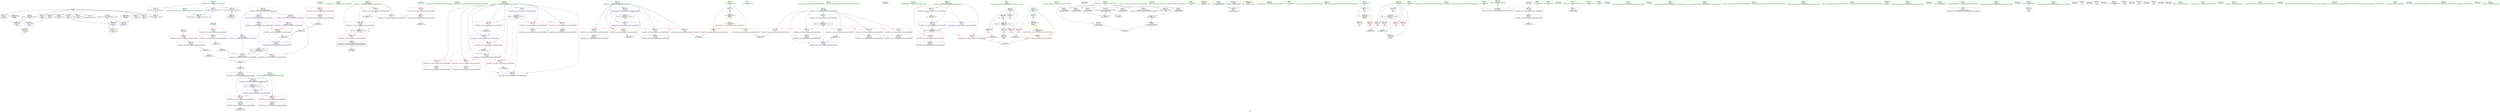 digraph "SVFG" {
	label="SVFG";

	Node0x564772897330 [shape=record,color=grey,label="{NodeID: 0\nNullPtr}"];
	Node0x564772897330 -> Node0x5647728b3700[style=solid];
	Node0x564772897330 -> Node0x5647728b3800[style=solid];
	Node0x564772897330 -> Node0x5647728b38d0[style=solid];
	Node0x564772897330 -> Node0x5647728b39a0[style=solid];
	Node0x564772897330 -> Node0x5647728b3a70[style=solid];
	Node0x564772897330 -> Node0x5647728b3b40[style=solid];
	Node0x564772897330 -> Node0x5647728b3c10[style=solid];
	Node0x564772897330 -> Node0x5647728b3ce0[style=solid];
	Node0x564772897330 -> Node0x5647728b3db0[style=solid];
	Node0x564772897330 -> Node0x5647728b9d80[style=solid];
	Node0x5647728b2730 [shape=record,color=purple,label="{NodeID: 111\n134\<--101\narrayidx\<--masks\n_Z5solveNSt7__cxx1112basic_stringIcSt11char_traitsIcESaIcEEE\n}"];
	Node0x5647728b2730 -> Node0x5647728ba0f0[style=solid];
	Node0x5647728b08b0 [shape=record,color=green,label="{NodeID: 28\n58\<--59\n__cxx_global_var_init.1\<--__cxx_global_var_init.1_field_insensitive\n}"];
	Node0x5647728bb7d0 [shape=record,color=black,label="{NodeID: 388\n333 = PHI(99, )\n}"];
	Node0x5647728c4ac0 [shape=record,color=grey,label="{NodeID: 305\n129 = cmp(128, 130, )\n}"];
	Node0x5647728b8770 [shape=record,color=red,label="{NodeID: 139\n234\<--111\n\<--good\n_Z5solveNSt7__cxx1112basic_stringIcSt11char_traitsIcESaIcEEE\n}"];
	Node0x5647728b8770 -> Node0x5647728b4e20[style=solid];
	Node0x5647728b3200 [shape=record,color=green,label="{NodeID: 56\n318\<--319\n_ZSt4endlIcSt11char_traitsIcEERSt13basic_ostreamIT_T0_ES6_\<--_ZSt4endlIcSt11char_traitsIcEERSt13basic_ostreamIT_T0_ES6__field_insensitive\n}"];
	Node0x5647728b9f50 [shape=record,color=blue,label="{NodeID: 167\n103\<--9\nj\<--\n_Z5solveNSt7__cxx1112basic_stringIcSt11char_traitsIcESaIcEEE\n}"];
	Node0x5647728b9f50 -> Node0x5647728d08e0[style=dashed];
	Node0x5647728b4a10 [shape=record,color=black,label="{NodeID: 84\n210\<--209\nidxprom30\<--\n_Z5solveNSt7__cxx1112basic_stringIcSt11char_traitsIcESaIcEEE\n}"];
	Node0x5647728a4fb0 [shape=record,color=green,label="{NodeID: 1\n7\<--1\n__dso_handle\<--dummyObj\nGlob }"];
	Node0x5647728b2800 [shape=record,color=purple,label="{NodeID: 112\n159\<--101\narrayidx11\<--masks\n_Z5solveNSt7__cxx1112basic_stringIcSt11char_traitsIcESaIcEEE\n}"];
	Node0x5647728b2800 -> Node0x5647728b8df0[style=solid];
	Node0x5647728b2800 -> Node0x5647728ba290[style=solid];
	Node0x5647728b09b0 [shape=record,color=green,label="{NodeID: 29\n66\<--67\n_ZNSt7__cxx1112basic_stringIcSt11char_traitsIcESaIcEEC1Ev\<--_ZNSt7__cxx1112basic_stringIcSt11char_traitsIcESaIcEEC1Ev_field_insensitive\n}"];
	Node0x5647728bb960 [shape=record,color=black,label="{NodeID: 389\n334 = PHI()\n}"];
	Node0x5647728c4c40 [shape=record,color=grey,label="{NodeID: 306\n226 = cmp(225, 9, )\n}"];
	Node0x5647728c4c40 -> Node0x5647728b4d50[style=solid];
	Node0x5647728b8840 [shape=record,color=red,label="{NodeID: 140\n199\<--113\n\<--j26\n_Z5solveNSt7__cxx1112basic_stringIcSt11char_traitsIcESaIcEEE\n}"];
	Node0x5647728b8840 -> Node0x5647728c4940[style=solid];
	Node0x5647728b3300 [shape=record,color=green,label="{NodeID: 57\n320\<--321\n_ZNSolsEPFRSoS_E\<--_ZNSolsEPFRSoS_E_field_insensitive\n}"];
	Node0x5647728ba020 [shape=record,color=blue,label="{NodeID: 168\n105\<--9\ni\<--\n_Z5solveNSt7__cxx1112basic_stringIcSt11char_traitsIcESaIcEEE\n}"];
	Node0x5647728ba020 -> Node0x5647728d0de0[style=dashed];
	Node0x5647728b4ae0 [shape=record,color=black,label="{NodeID: 85\n214\<--213\nidxprom32\<--\n_Z5solveNSt7__cxx1112basic_stringIcSt11char_traitsIcESaIcEEE\n}"];
	Node0x5647728a3780 [shape=record,color=green,label="{NodeID: 2\n9\<--1\n\<--dummyObj\nCan only get source location for instruction, argument, global var or function.}"];
	Node0x5647728b28d0 [shape=record,color=purple,label="{NodeID: 113\n177\<--101\narrayidx19\<--masks\n_Z5solveNSt7__cxx1112basic_stringIcSt11char_traitsIcESaIcEEE\n}"];
	Node0x5647728b28d0 -> Node0x5647728ba430[style=solid];
	Node0x5647728b0ab0 [shape=record,color=green,label="{NodeID: 30\n73\<--74\n__cxx_global_array_dtor\<--__cxx_global_array_dtor_field_insensitive\n}"];
	Node0x5647728bba30 [shape=record,color=black,label="{NodeID: 390\n335 = PHI()\n}"];
	Node0x5647728c4dc0 [shape=record,color=grey,label="{NodeID: 307\n92 = cmp(87, 91, )\n}"];
	Node0x5647728b8910 [shape=record,color=red,label="{NodeID: 141\n209\<--113\n\<--j26\n_Z5solveNSt7__cxx1112basic_stringIcSt11char_traitsIcESaIcEEE\n}"];
	Node0x5647728b8910 -> Node0x5647728b4a10[style=solid];
	Node0x5647728b3400 [shape=record,color=green,label="{NodeID: 58\n331\<--332\n_ZNSt7__cxx1112basic_stringIcSt11char_traitsIcESaIcEEC1ERKS4_\<--_ZNSt7__cxx1112basic_stringIcSt11char_traitsIcESaIcEEC1ERKS4__field_insensitive\n}"];
	Node0x5647728ba0f0 [shape=record,color=blue,label="{NodeID: 169\n134\<--9\narrayidx\<--\n_Z5solveNSt7__cxx1112basic_stringIcSt11char_traitsIcESaIcEEE\n}"];
	Node0x5647728ba0f0 -> Node0x5647728b8df0[style=dashed];
	Node0x5647728ba0f0 -> Node0x5647728ba290[style=dashed];
	Node0x5647728ba0f0 -> Node0x5647728d12e0[style=dashed];
	Node0x5647728b4bb0 [shape=record,color=black,label="{NodeID: 86\n217\<--216\nconv34\<--\n_Z5solveNSt7__cxx1112basic_stringIcSt11char_traitsIcESaIcEEE\n}"];
	Node0x5647728a3810 [shape=record,color=green,label="{NodeID: 3\n18\<--1\n_ZSt3cin\<--dummyObj\nGlob }"];
	Node0x5647728d76a0 [shape=record,color=yellow,style=double,label="{NodeID: 363\nRETMU(2V_2)\npts\{81 \}\nFun[__cxx_global_array_dtor]}"];
	Node0x5647728c08d0 [shape=record,color=black,label="{NodeID: 280\n63 = PHI(61, 64, )\n}"];
	Node0x5647728c08d0 -> Node0x5647728b2590[style=solid];
	Node0x5647728b29a0 [shape=record,color=purple,label="{NodeID: 114\n211\<--101\narrayidx31\<--masks\n_Z5solveNSt7__cxx1112basic_stringIcSt11char_traitsIcESaIcEEE\n}"];
	Node0x5647728b29a0 -> Node0x5647728b8f90[style=solid];
	Node0x5647728b0bb0 [shape=record,color=green,label="{NodeID: 31\n80\<--81\n.addr\<--.addr_field_insensitive\n__cxx_global_array_dtor\n}"];
	Node0x5647728b0bb0 -> Node0x5647728b9e80[style=solid];
	Node0x5647728bbb00 [shape=record,color=black,label="{NodeID: 391\n79 = PHI()\n0th arg __cxx_global_array_dtor }"];
	Node0x5647728bbb00 -> Node0x5647728b9e80[style=solid];
	Node0x5647728c4f40 [shape=record,color=grey,label="{NodeID: 308\n193 = cmp(191, 192, )\n}"];
	Node0x5647728b89e0 [shape=record,color=red,label="{NodeID: 142\n216\<--113\n\<--j26\n_Z5solveNSt7__cxx1112basic_stringIcSt11char_traitsIcESaIcEEE\n}"];
	Node0x5647728b89e0 -> Node0x5647728b4bb0[style=solid];
	Node0x5647728b3500 [shape=record,color=green,label="{NodeID: 59\n383\<--384\n__gxx_personality_v0\<--__gxx_personality_v0_field_insensitive\n}"];
	Node0x5647728ba1c0 [shape=record,color=blue,label="{NodeID: 170\n103\<--137\nj\<--inc\n_Z5solveNSt7__cxx1112basic_stringIcSt11char_traitsIcESaIcEEE\n}"];
	Node0x5647728ba1c0 -> Node0x5647728b7a70[style=dashed];
	Node0x5647728ba1c0 -> Node0x5647728b7b40[style=dashed];
	Node0x5647728ba1c0 -> Node0x5647728b7c10[style=dashed];
	Node0x5647728ba1c0 -> Node0x5647728b7db0[style=dashed];
	Node0x5647728ba1c0 -> Node0x5647728ba360[style=dashed];
	Node0x5647728ba1c0 -> Node0x5647728ba500[style=dashed];
	Node0x5647728b4c80 [shape=record,color=black,label="{NodeID: 87\n222\<--221\nconv36\<--\n_Z5solveNSt7__cxx1112basic_stringIcSt11char_traitsIcESaIcEEE\n}"];
	Node0x5647728b4c80 -> Node0x5647728b6d20[style=solid];
	Node0x5647728a3900 [shape=record,color=green,label="{NodeID: 4\n19\<--1\n_ZSt4cerr\<--dummyObj\nGlob }"];
	Node0x5647728c0e70 [shape=record,color=black,label="{NodeID: 281\n206 = PHI(207, 204, )\n}"];
	Node0x5647728b73f0 [shape=record,color=red,label="{NodeID: 115\n119\<--8\n\<--L\n_Z5solveNSt7__cxx1112basic_stringIcSt11char_traitsIcESaIcEEE\n}"];
	Node0x5647728b73f0 -> Node0x5647728c47c0[style=solid];
	Node0x5647728b0c80 [shape=record,color=green,label="{NodeID: 32\n89\<--90\n_ZNSt7__cxx1112basic_stringIcSt11char_traitsIcESaIcEED1Ev\<--_ZNSt7__cxx1112basic_stringIcSt11char_traitsIcESaIcEED1Ev_field_insensitive\n}"];
	Node0x5647728c50c0 [shape=record,color=grey,label="{NodeID: 309\n301 = cmp(299, 300, )\n}"];
	Node0x5647728b8ab0 [shape=record,color=red,label="{NodeID: 143\n230\<--113\n\<--j26\n_Z5solveNSt7__cxx1112basic_stringIcSt11char_traitsIcESaIcEEE\n}"];
	Node0x5647728b8ab0 -> Node0x5647728b6420[style=solid];
	Node0x5647728b3600 [shape=record,color=green,label="{NodeID: 60\n33\<--390\n_GLOBAL__sub_I_vexorian_0_1.cpp\<--_GLOBAL__sub_I_vexorian_0_1.cpp_field_insensitive\n}"];
	Node0x5647728b3600 -> Node0x5647728b9c80[style=solid];
	Node0x5647728d5510 [shape=record,color=yellow,style=double,label="{NodeID: 337\n4V_1 = ENCHI(MR_4V_0)\npts\{10 \}\nFun[main]|{<s0>28}}"];
	Node0x5647728d5510:s0 -> Node0x5647728d3ae0[style=dashed,color=red];
	Node0x5647728ba290 [shape=record,color=blue,label="{NodeID: 171\n159\<--161\narrayidx11\<--or\n_Z5solveNSt7__cxx1112basic_stringIcSt11char_traitsIcESaIcEEE\n}"];
	Node0x5647728ba290 -> Node0x5647728b8df0[style=dashed];
	Node0x5647728ba290 -> Node0x5647728ba290[style=dashed];
	Node0x5647728ba290 -> Node0x5647728d12e0[style=dashed];
	Node0x5647728b4d50 [shape=record,color=black,label="{NodeID: 88\n227\<--226\nfrombool\<--cmp39\n_Z5solveNSt7__cxx1112basic_stringIcSt11char_traitsIcESaIcEEE\n}"];
	Node0x5647728b4d50 -> Node0x5647728ba9e0[style=solid];
	Node0x5647728a3990 [shape=record,color=green,label="{NodeID: 5\n20\<--1\n.str\<--dummyObj\nGlob }"];
	Node0x5647728c1410 [shape=record,color=black,label="{NodeID: 282\n86 = PHI(84, 87, )\n}"];
	Node0x5647728c1410 -> Node0x5647728b2660[style=solid];
	Node0x5647728b74c0 [shape=record,color=red,label="{NodeID: 116\n200\<--8\n\<--L\n_Z5solveNSt7__cxx1112basic_stringIcSt11char_traitsIcESaIcEEE\n}"];
	Node0x5647728b74c0 -> Node0x5647728c4940[style=solid];
	Node0x5647728b0d80 [shape=record,color=green,label="{NodeID: 33\n97\<--98\n_Z5solveNSt7__cxx1112basic_stringIcSt11char_traitsIcESaIcEEE\<--_Z5solveNSt7__cxx1112basic_stringIcSt11char_traitsIcESaIcEEE_field_insensitive\n}"];
	Node0x5647728b8b80 [shape=record,color=red,label="{NodeID: 144\n127\<--124\n\<--call\n_Z5solveNSt7__cxx1112basic_stringIcSt11char_traitsIcESaIcEEE\n}"];
	Node0x5647728b8b80 -> Node0x5647728b4120[style=solid];
	Node0x5647728b3700 [shape=record,color=black,label="{NodeID: 61\n2\<--3\ndummyVal\<--dummyVal\n}"];
	Node0x5647728d5620 [shape=record,color=yellow,style=double,label="{NodeID: 338\n6V_1 = ENCHI(MR_6V_0)\npts\{12 \}\nFun[main]|{|<s1>28}}"];
	Node0x5647728d5620 -> Node0x5647728b7660[style=dashed];
	Node0x5647728d5620:s1 -> Node0x5647728d4600[style=dashed,color=red];
	Node0x5647728ba360 [shape=record,color=blue,label="{NodeID: 172\n103\<--164\nj\<--inc12\n_Z5solveNSt7__cxx1112basic_stringIcSt11char_traitsIcESaIcEEE\n}"];
	Node0x5647728ba360 -> Node0x5647728b7a70[style=dashed];
	Node0x5647728ba360 -> Node0x5647728b7b40[style=dashed];
	Node0x5647728ba360 -> Node0x5647728b7c10[style=dashed];
	Node0x5647728ba360 -> Node0x5647728b7db0[style=dashed];
	Node0x5647728ba360 -> Node0x5647728ba360[style=dashed];
	Node0x5647728ba360 -> Node0x5647728ba500[style=dashed];
	Node0x5647728b4e20 [shape=record,color=black,label="{NodeID: 89\n235\<--234\ntobool43\<--\n_Z5solveNSt7__cxx1112basic_stringIcSt11char_traitsIcESaIcEEE\n}"];
	Node0x5647728a3a80 [shape=record,color=green,label="{NodeID: 6\n22\<--1\n.str.2\<--dummyObj\nGlob }"];
	Node0x5647728e1230 [shape=record,color=black,label="{NodeID: 366\n100 = PHI(269, )\n0th arg _Z5solveNSt7__cxx1112basic_stringIcSt11char_traitsIcESaIcEEE }"];
	Node0x5647728c19b0 [shape=record,color=grey,label="{NodeID: 283\n340 = Binary(339, 138, )\n}"];
	Node0x5647728c19b0 -> Node0x5647728bb060[style=solid];
	Node0x5647728b7590 [shape=record,color=red,label="{NodeID: 117\n192\<--11\n\<--D\n_Z5solveNSt7__cxx1112basic_stringIcSt11char_traitsIcESaIcEEE\n}"];
	Node0x5647728b7590 -> Node0x5647728c4f40[style=solid];
	Node0x5647728b0e80 [shape=record,color=green,label="{NodeID: 34\n101\<--102\nmasks\<--masks_field_insensitive\n_Z5solveNSt7__cxx1112basic_stringIcSt11char_traitsIcESaIcEEE\n}"];
	Node0x5647728b0e80 -> Node0x5647728b2730[style=solid];
	Node0x5647728b0e80 -> Node0x5647728b2800[style=solid];
	Node0x5647728b0e80 -> Node0x5647728b28d0[style=solid];
	Node0x5647728b0e80 -> Node0x5647728b29a0[style=solid];
	Node0x5647728b8c50 [shape=record,color=red,label="{NodeID: 145\n144\<--143\n\<--call4\n_Z5solveNSt7__cxx1112basic_stringIcSt11char_traitsIcESaIcEEE\n}"];
	Node0x5647728b8c50 -> Node0x5647728b4390[style=solid];
	Node0x5647728b3800 [shape=record,color=black,label="{NodeID: 62\n343\<--3\n\<--dummyVal\nmain\n}"];
	Node0x5647728d5700 [shape=record,color=yellow,style=double,label="{NodeID: 339\n24V_1 = ENCHI(MR_24V_0)\npts\{14 \}\nFun[main]}"];
	Node0x5647728d5700 -> Node0x5647728b7730[style=dashed];
	Node0x5647728d5700 -> Node0x5647728b7800[style=dashed];
	Node0x5647728ba430 [shape=record,color=blue,label="{NodeID: 173\n177\<--174\narrayidx19\<--shl17\n_Z5solveNSt7__cxx1112basic_stringIcSt11char_traitsIcESaIcEEE\n}"];
	Node0x5647728ba430 -> Node0x5647728d12e0[style=dashed];
	Node0x5647728b4ef0 [shape=record,color=black,label="{NodeID: 90\n99\<--246\n_Z5solveNSt7__cxx1112basic_stringIcSt11char_traitsIcESaIcEEE_ret\<--\n_Z5solveNSt7__cxx1112basic_stringIcSt11char_traitsIcESaIcEEE\n|{<s0>28}}"];
	Node0x5647728b4ef0:s0 -> Node0x5647728bb7d0[style=solid,color=blue];
	Node0x5647728a3b10 [shape=record,color=green,label="{NodeID: 7\n24\<--1\n.str.3\<--dummyObj\nGlob }"];
	Node0x5647728e3470 [shape=record,color=black,label="{NodeID: 367\n124 = PHI()\n}"];
	Node0x5647728e3470 -> Node0x5647728b8b80[style=solid];
	Node0x5647728c1b30 [shape=record,color=grey,label="{NodeID: 284\n294 = Binary(293, 138, )\n}"];
	Node0x5647728c1b30 -> Node0x5647728baec0[style=solid];
	Node0x5647728b7660 [shape=record,color=red,label="{NodeID: 118\n283\<--11\n\<--D\nmain\n}"];
	Node0x5647728b7660 -> Node0x5647728c4640[style=solid];
	Node0x5647728b0f50 [shape=record,color=green,label="{NodeID: 35\n103\<--104\nj\<--j_field_insensitive\n_Z5solveNSt7__cxx1112basic_stringIcSt11char_traitsIcESaIcEEE\n}"];
	Node0x5647728b0f50 -> Node0x5647728b78d0[style=solid];
	Node0x5647728b0f50 -> Node0x5647728b79a0[style=solid];
	Node0x5647728b0f50 -> Node0x5647728b7a70[style=solid];
	Node0x5647728b0f50 -> Node0x5647728b7b40[style=solid];
	Node0x5647728b0f50 -> Node0x5647728b7c10[style=solid];
	Node0x5647728b0f50 -> Node0x5647728b7ce0[style=solid];
	Node0x5647728b0f50 -> Node0x5647728b7db0[style=solid];
	Node0x5647728b0f50 -> Node0x5647728b9f50[style=solid];
	Node0x5647728b0f50 -> Node0x5647728ba1c0[style=solid];
	Node0x5647728b0f50 -> Node0x5647728ba360[style=solid];
	Node0x5647728b0f50 -> Node0x5647728ba500[style=solid];
	Node0x5647728b8d20 [shape=record,color=red,label="{NodeID: 146\n152\<--151\n\<--call8\n_Z5solveNSt7__cxx1112basic_stringIcSt11char_traitsIcESaIcEEE\n}"];
	Node0x5647728b8d20 -> Node0x5647728b4530[style=solid];
	Node0x5647728b38d0 [shape=record,color=black,label="{NodeID: 63\n344\<--3\n\<--dummyVal\nmain\n}"];
	Node0x5647728b38d0 -> Node0x5647728bb130[style=solid];
	Node0x5647728ba500 [shape=record,color=blue,label="{NodeID: 174\n103\<--181\nj\<--inc20\n_Z5solveNSt7__cxx1112basic_stringIcSt11char_traitsIcESaIcEEE\n}"];
	Node0x5647728ba500 -> Node0x5647728d08e0[style=dashed];
	Node0x5647728b4fc0 [shape=record,color=black,label="{NodeID: 91\n287\<--286\nidxprom\<--\nmain\n}"];
	Node0x5647728a3ff0 [shape=record,color=green,label="{NodeID: 8\n26\<--1\n_ZSt4cout\<--dummyObj\nGlob }"];
	Node0x5647728e35d0 [shape=record,color=black,label="{NodeID: 368\n323 = PHI()\n}"];
	Node0x5647728c1cb0 [shape=record,color=grey,label="{NodeID: 285\n185 = Binary(184, 138, )\n}"];
	Node0x5647728c1cb0 -> Node0x5647728ba5d0[style=solid];
	Node0x5647728b7730 [shape=record,color=red,label="{NodeID: 119\n300\<--13\n\<--N\nmain\n}"];
	Node0x5647728b7730 -> Node0x5647728c50c0[style=solid];
	Node0x5647728b1020 [shape=record,color=green,label="{NodeID: 36\n105\<--106\ni\<--i_field_insensitive\n_Z5solveNSt7__cxx1112basic_stringIcSt11char_traitsIcESaIcEEE\n}"];
	Node0x5647728b1020 -> Node0x5647728b7e80[style=solid];
	Node0x5647728b1020 -> Node0x5647728b7f50[style=solid];
	Node0x5647728b1020 -> Node0x5647728b8020[style=solid];
	Node0x5647728b1020 -> Node0x5647728b80f0[style=solid];
	Node0x5647728b1020 -> Node0x5647728b81c0[style=solid];
	Node0x5647728b1020 -> Node0x5647728ba020[style=solid];
	Node0x5647728b1020 -> Node0x5647728ba5d0[style=solid];
	Node0x5647728b8df0 [shape=record,color=red,label="{NodeID: 147\n160\<--159\n\<--arrayidx11\n_Z5solveNSt7__cxx1112basic_stringIcSt11char_traitsIcESaIcEEE\n}"];
	Node0x5647728b8df0 -> Node0x5647728b7020[style=solid];
	Node0x5647728b39a0 [shape=record,color=black,label="{NodeID: 64\n346\<--3\n\<--dummyVal\nmain\n}"];
	Node0x5647728b39a0 -> Node0x5647728bb200[style=solid];
	Node0x5647728ba5d0 [shape=record,color=blue,label="{NodeID: 175\n105\<--185\ni\<--inc21\n_Z5solveNSt7__cxx1112basic_stringIcSt11char_traitsIcESaIcEEE\n}"];
	Node0x5647728ba5d0 -> Node0x5647728d0de0[style=dashed];
	Node0x5647728b5090 [shape=record,color=purple,label="{NodeID: 92\n42\<--4\n\<--_ZStL8__ioinit\n__cxx_global_var_init\n}"];
	Node0x5647728a4080 [shape=record,color=green,label="{NodeID: 9\n27\<--1\n.str.4\<--dummyObj\nGlob }"];
	Node0x5647728e36a0 [shape=record,color=black,label="{NodeID: 369\n170 = PHI()\n}"];
	Node0x5647728e36a0 -> Node0x5647728b8ec0[style=solid];
	Node0x5647728b6420 [shape=record,color=grey,label="{NodeID: 286\n231 = Binary(230, 138, )\n}"];
	Node0x5647728b6420 -> Node0x5647728baab0[style=solid];
	Node0x5647728b7800 [shape=record,color=red,label="{NodeID: 120\n313\<--13\n\<--N\nmain\n}"];
	Node0x5647728b10f0 [shape=record,color=green,label="{NodeID: 37\n107\<--108\nc\<--c_field_insensitive\n_Z5solveNSt7__cxx1112basic_stringIcSt11char_traitsIcESaIcEEE\n}"];
	Node0x5647728b10f0 -> Node0x5647728b8290[style=solid];
	Node0x5647728b10f0 -> Node0x5647728b8360[style=solid];
	Node0x5647728b10f0 -> Node0x5647728ba6a0[style=solid];
	Node0x5647728b10f0 -> Node0x5647728bab80[style=solid];
	Node0x5647728b8ec0 [shape=record,color=red,label="{NodeID: 148\n171\<--170\n\<--call14\n_Z5solveNSt7__cxx1112basic_stringIcSt11char_traitsIcESaIcEEE\n}"];
	Node0x5647728b8ec0 -> Node0x5647728b47a0[style=solid];
	Node0x5647728b3a70 [shape=record,color=black,label="{NodeID: 65\n349\<--3\n\<--dummyVal\nmain\n}"];
	Node0x5647728ba6a0 [shape=record,color=blue,label="{NodeID: 176\n107\<--9\nc\<--\n_Z5solveNSt7__cxx1112basic_stringIcSt11char_traitsIcESaIcEEE\n}"];
	Node0x5647728ba6a0 -> Node0x5647728d26e0[style=dashed];
	Node0x5647728b5160 [shape=record,color=purple,label="{NodeID: 93\n61\<--15\n\<--_Z5wordsB5cxx11\n__cxx_global_var_init.1\n}"];
	Node0x5647728b5160 -> Node0x5647728c08d0[style=solid];
	Node0x5647728a4110 [shape=record,color=green,label="{NodeID: 10\n29\<--1\n.str.5\<--dummyObj\nGlob }"];
	Node0x5647728e37d0 [shape=record,color=black,label="{NodeID: 370\n43 = PHI()\n}"];
	Node0x5647728b65a0 [shape=record,color=grey,label="{NodeID: 287\n181 = Binary(180, 138, )\n}"];
	Node0x5647728b65a0 -> Node0x5647728ba500[style=solid];
	Node0x5647728b78d0 [shape=record,color=red,label="{NodeID: 121\n122\<--103\n\<--j\n_Z5solveNSt7__cxx1112basic_stringIcSt11char_traitsIcESaIcEEE\n}"];
	Node0x5647728b78d0 -> Node0x5647728b4050[style=solid];
	Node0x5647728b11c0 [shape=record,color=green,label="{NodeID: 38\n109\<--110\ni22\<--i22_field_insensitive\n_Z5solveNSt7__cxx1112basic_stringIcSt11char_traitsIcESaIcEEE\n}"];
	Node0x5647728b11c0 -> Node0x5647728b8430[style=solid];
	Node0x5647728b11c0 -> Node0x5647728b8500[style=solid];
	Node0x5647728b11c0 -> Node0x5647728b85d0[style=solid];
	Node0x5647728b11c0 -> Node0x5647728ba770[style=solid];
	Node0x5647728b11c0 -> Node0x5647728bac50[style=solid];
	Node0x5647728cf9e0 [shape=record,color=black,label="{NodeID: 315\nMR_30V_3 = PHI(MR_30V_4, MR_30V_2, )\npts\{262 \}\n}"];
	Node0x5647728cf9e0 -> Node0x5647728b93a0[style=dashed];
	Node0x5647728cf9e0 -> Node0x5647728b9470[style=dashed];
	Node0x5647728cf9e0 -> Node0x5647728b9540[style=dashed];
	Node0x5647728cf9e0 -> Node0x5647728b9610[style=dashed];
	Node0x5647728cf9e0 -> Node0x5647728bb060[style=dashed];
	Node0x5647728b8f90 [shape=record,color=red,label="{NodeID: 149\n212\<--211\n\<--arrayidx31\n_Z5solveNSt7__cxx1112basic_stringIcSt11char_traitsIcESaIcEEE\n}"];
	Node0x5647728b8f90 -> Node0x5647728b6ba0[style=solid];
	Node0x5647728b3b40 [shape=record,color=black,label="{NodeID: 66\n350\<--3\n\<--dummyVal\nmain\n}"];
	Node0x5647728b3b40 -> Node0x5647728bb2d0[style=solid];
	Node0x5647728d5a80 [shape=record,color=yellow,style=double,label="{NodeID: 343\n32V_1 = ENCHI(MR_32V_0)\npts\{266 \}\nFun[main]}"];
	Node0x5647728d5a80 -> Node0x5647728bb130[style=dashed];
	Node0x5647728d5a80 -> Node0x5647728bb2d0[style=dashed];
	Node0x5647728ba770 [shape=record,color=blue,label="{NodeID: 177\n109\<--9\ni22\<--\n_Z5solveNSt7__cxx1112basic_stringIcSt11char_traitsIcESaIcEEE\n}"];
	Node0x5647728ba770 -> Node0x5647728d2be0[style=dashed];
	Node0x5647728b5230 [shape=record,color=purple,label="{NodeID: 94\n68\<--15\n\<--_Z5wordsB5cxx11\n__cxx_global_var_init.1\n}"];
	Node0x5647728a4c70 [shape=record,color=green,label="{NodeID: 11\n32\<--1\n\<--dummyObj\nCan only get source location for instruction, argument, global var or function.}"];
	Node0x5647728e38a0 [shape=record,color=black,label="{NodeID: 371\n72 = PHI()\n}"];
	Node0x5647728b6720 [shape=record,color=grey,label="{NodeID: 288\n238 = Binary(237, 138, )\n}"];
	Node0x5647728b6720 -> Node0x5647728bab80[style=solid];
	Node0x5647728b79a0 [shape=record,color=red,label="{NodeID: 122\n136\<--103\n\<--j\n_Z5solveNSt7__cxx1112basic_stringIcSt11char_traitsIcESaIcEEE\n}"];
	Node0x5647728b79a0 -> Node0x5647728b68a0[style=solid];
	Node0x5647728b1290 [shape=record,color=green,label="{NodeID: 39\n111\<--112\ngood\<--good_field_insensitive\n_Z5solveNSt7__cxx1112basic_stringIcSt11char_traitsIcESaIcEEE\n}"];
	Node0x5647728b1290 -> Node0x5647728b86a0[style=solid];
	Node0x5647728b1290 -> Node0x5647728b8770[style=solid];
	Node0x5647728b1290 -> Node0x5647728ba840[style=solid];
	Node0x5647728b1290 -> Node0x5647728ba9e0[style=solid];
	Node0x5647728b9060 [shape=record,color=red,label="{NodeID: 150\n221\<--218\n\<--call35\n_Z5solveNSt7__cxx1112basic_stringIcSt11char_traitsIcESaIcEEE\n}"];
	Node0x5647728b9060 -> Node0x5647728b4c80[style=solid];
	Node0x5647728b3c10 [shape=record,color=black,label="{NodeID: 67\n352\<--3\n\<--dummyVal\nmain\n}"];
	Node0x5647728b3c10 -> Node0x5647728b53d0[style=solid];
	Node0x5647728d5b60 [shape=record,color=yellow,style=double,label="{NodeID: 344\n34V_1 = ENCHI(MR_34V_0)\npts\{268 \}\nFun[main]}"];
	Node0x5647728d5b60 -> Node0x5647728bb200[style=dashed];
	Node0x5647728d5b60 -> Node0x5647728b53d0[style=dashed];
	Node0x5647728ba840 [shape=record,color=blue,label="{NodeID: 178\n111\<--196\ngood\<--\n_Z5solveNSt7__cxx1112basic_stringIcSt11char_traitsIcESaIcEEE\n}"];
	Node0x5647728ba840 -> Node0x5647728b86a0[style=dashed];
	Node0x5647728ba840 -> Node0x5647728b8770[style=dashed];
	Node0x5647728ba840 -> Node0x5647728ba9e0[style=dashed];
	Node0x5647728ba840 -> Node0x5647728d30e0[style=dashed];
	Node0x5647728b5300 [shape=record,color=purple,label="{NodeID: 95\n69\<--15\n\<--_Z5wordsB5cxx11\n__cxx_global_var_init.1\n}"];
	Node0x5647728b5300 -> Node0x5647728c44c0[style=solid];
	Node0x5647728a4d00 [shape=record,color=green,label="{NodeID: 12\n130\<--1\n\<--dummyObj\nCan only get source location for instruction, argument, global var or function.}"];
	Node0x5647728e3970 [shape=record,color=black,label="{NodeID: 372\n218 = PHI()\n}"];
	Node0x5647728e3970 -> Node0x5647728b9060[style=solid];
	Node0x5647728b68a0 [shape=record,color=grey,label="{NodeID: 289\n137 = Binary(136, 138, )\n}"];
	Node0x5647728b68a0 -> Node0x5647728ba1c0[style=solid];
	Node0x5647728b7a70 [shape=record,color=red,label="{NodeID: 123\n141\<--103\n\<--j\n_Z5solveNSt7__cxx1112basic_stringIcSt11char_traitsIcESaIcEEE\n}"];
	Node0x5647728b7a70 -> Node0x5647728b42c0[style=solid];
	Node0x5647728b1360 [shape=record,color=green,label="{NodeID: 40\n113\<--114\nj26\<--j26_field_insensitive\n_Z5solveNSt7__cxx1112basic_stringIcSt11char_traitsIcESaIcEEE\n}"];
	Node0x5647728b1360 -> Node0x5647728b8840[style=solid];
	Node0x5647728b1360 -> Node0x5647728b8910[style=solid];
	Node0x5647728b1360 -> Node0x5647728b89e0[style=solid];
	Node0x5647728b1360 -> Node0x5647728b8ab0[style=solid];
	Node0x5647728b1360 -> Node0x5647728ba910[style=solid];
	Node0x5647728b1360 -> Node0x5647728baab0[style=solid];
	Node0x5647728b9130 [shape=record,color=red,label="{NodeID: 151\n282\<--259\n\<--i\nmain\n}"];
	Node0x5647728b9130 -> Node0x5647728c4640[style=solid];
	Node0x5647728b3ce0 [shape=record,color=black,label="{NodeID: 68\n361\<--3\nlpad.val\<--dummyVal\nmain\n}"];
	Node0x5647728d5c40 [shape=record,color=yellow,style=double,label="{NodeID: 345\n2V_1 = ENCHI(MR_2V_0)\npts\{81 \}\nFun[__cxx_global_array_dtor]}"];
	Node0x5647728d5c40 -> Node0x5647728b9e80[style=dashed];
	Node0x5647728ba910 [shape=record,color=blue,label="{NodeID: 179\n113\<--9\nj26\<--\n_Z5solveNSt7__cxx1112basic_stringIcSt11char_traitsIcESaIcEEE\n}"];
	Node0x5647728ba910 -> Node0x5647728b8840[style=dashed];
	Node0x5647728ba910 -> Node0x5647728b8910[style=dashed];
	Node0x5647728ba910 -> Node0x5647728b89e0[style=dashed];
	Node0x5647728ba910 -> Node0x5647728b8ab0[style=dashed];
	Node0x5647728ba910 -> Node0x5647728baab0[style=dashed];
	Node0x5647728ba910 -> Node0x5647728d35e0[style=dashed];
	Node0x5647728b1a70 [shape=record,color=purple,label="{NodeID: 96\n83\<--15\n\<--_Z5wordsB5cxx11\n__cxx_global_array_dtor\n}"];
	Node0x5647728a4dd0 [shape=record,color=green,label="{NodeID: 13\n138\<--1\n\<--dummyObj\nCan only get source location for instruction, argument, global var or function.}"];
	Node0x5647728e3ad0 [shape=record,color=black,label="{NodeID: 373\n143 = PHI()\n}"];
	Node0x5647728e3ad0 -> Node0x5647728b8c50[style=solid];
	Node0x5647728b6a20 [shape=record,color=grey,label="{NodeID: 290\n224 = Binary(138, 223, )\n}"];
	Node0x5647728b6a20 -> Node0x5647728b6ba0[style=solid];
	Node0x5647728b7b40 [shape=record,color=red,label="{NodeID: 124\n149\<--103\n\<--j\n_Z5solveNSt7__cxx1112basic_stringIcSt11char_traitsIcESaIcEEE\n}"];
	Node0x5647728b7b40 -> Node0x5647728b4460[style=solid];
	Node0x5647728b1430 [shape=record,color=green,label="{NodeID: 41\n125\<--126\n_ZNKSt7__cxx1112basic_stringIcSt11char_traitsIcESaIcEEixEm\<--_ZNKSt7__cxx1112basic_stringIcSt11char_traitsIcESaIcEEixEm_field_insensitive\n}"];
	Node0x5647728d08e0 [shape=record,color=black,label="{NodeID: 318\nMR_8V_3 = PHI(MR_8V_8, MR_8V_2, )\npts\{104 \}\n}"];
	Node0x5647728d08e0 -> Node0x5647728b78d0[style=dashed];
	Node0x5647728d08e0 -> Node0x5647728b79a0[style=dashed];
	Node0x5647728d08e0 -> Node0x5647728b7ce0[style=dashed];
	Node0x5647728d08e0 -> Node0x5647728b7db0[style=dashed];
	Node0x5647728d08e0 -> Node0x5647728ba1c0[style=dashed];
	Node0x5647728d08e0 -> Node0x5647728ba500[style=dashed];
	Node0x5647728b9200 [shape=record,color=red,label="{NodeID: 152\n286\<--259\n\<--i\nmain\n}"];
	Node0x5647728b9200 -> Node0x5647728b4fc0[style=solid];
	Node0x5647728b3db0 [shape=record,color=black,label="{NodeID: 69\n362\<--3\nlpad.val32\<--dummyVal\nmain\n}"];
	Node0x5647728ba9e0 [shape=record,color=blue,label="{NodeID: 180\n111\<--227\ngood\<--frombool\n_Z5solveNSt7__cxx1112basic_stringIcSt11char_traitsIcESaIcEEE\n}"];
	Node0x5647728ba9e0 -> Node0x5647728b86a0[style=dashed];
	Node0x5647728ba9e0 -> Node0x5647728b8770[style=dashed];
	Node0x5647728ba9e0 -> Node0x5647728ba9e0[style=dashed];
	Node0x5647728ba9e0 -> Node0x5647728d30e0[style=dashed];
	Node0x5647728b1b40 [shape=record,color=purple,label="{NodeID: 97\n84\<--15\n\<--_Z5wordsB5cxx11\n__cxx_global_array_dtor\n}"];
	Node0x5647728b1b40 -> Node0x5647728c1410[style=solid];
	Node0x5647728a3c00 [shape=record,color=green,label="{NodeID: 14\n147\<--1\n\<--dummyObj\nCan only get source location for instruction, argument, global var or function.}"];
	Node0x5647728e3bd0 [shape=record,color=black,label="{NodeID: 374\n151 = PHI()\n}"];
	Node0x5647728e3bd0 -> Node0x5647728b8d20[style=solid];
	Node0x5647728b6ba0 [shape=record,color=grey,label="{NodeID: 291\n225 = Binary(212, 224, )\n}"];
	Node0x5647728b6ba0 -> Node0x5647728c4c40[style=solid];
	Node0x5647728b7c10 [shape=record,color=red,label="{NodeID: 125\n163\<--103\n\<--j\n_Z5solveNSt7__cxx1112basic_stringIcSt11char_traitsIcESaIcEEE\n}"];
	Node0x5647728b7c10 -> Node0x5647728b6ea0[style=solid];
	Node0x5647728b1530 [shape=record,color=green,label="{NodeID: 42\n219\<--220\n_ZNSt7__cxx1112basic_stringIcSt11char_traitsIcESaIcEEixEm\<--_ZNSt7__cxx1112basic_stringIcSt11char_traitsIcESaIcEEixEm_field_insensitive\n}"];
	Node0x5647728d0de0 [shape=record,color=black,label="{NodeID: 319\nMR_10V_3 = PHI(MR_10V_4, MR_10V_2, )\npts\{106 \}\n}"];
	Node0x5647728d0de0 -> Node0x5647728b7e80[style=dashed];
	Node0x5647728d0de0 -> Node0x5647728b7f50[style=dashed];
	Node0x5647728d0de0 -> Node0x5647728b8020[style=dashed];
	Node0x5647728d0de0 -> Node0x5647728b80f0[style=dashed];
	Node0x5647728d0de0 -> Node0x5647728b81c0[style=dashed];
	Node0x5647728d0de0 -> Node0x5647728ba5d0[style=dashed];
	Node0x5647728b92d0 [shape=record,color=red,label="{NodeID: 153\n293\<--259\n\<--i\nmain\n}"];
	Node0x5647728b92d0 -> Node0x5647728c1b30[style=solid];
	Node0x5647728b3e80 [shape=record,color=black,label="{NodeID: 70\n256\<--9\nmain_ret\<--\nmain\n}"];
	Node0x5647728baab0 [shape=record,color=blue,label="{NodeID: 181\n113\<--231\nj26\<--inc41\n_Z5solveNSt7__cxx1112basic_stringIcSt11char_traitsIcESaIcEEE\n}"];
	Node0x5647728baab0 -> Node0x5647728b8840[style=dashed];
	Node0x5647728baab0 -> Node0x5647728b8910[style=dashed];
	Node0x5647728baab0 -> Node0x5647728b89e0[style=dashed];
	Node0x5647728baab0 -> Node0x5647728b8ab0[style=dashed];
	Node0x5647728baab0 -> Node0x5647728baab0[style=dashed];
	Node0x5647728baab0 -> Node0x5647728d35e0[style=dashed];
	Node0x5647728b1c10 [shape=record,color=purple,label="{NodeID: 98\n91\<--15\n\<--_Z5wordsB5cxx11\n__cxx_global_array_dtor\n}"];
	Node0x5647728b1c10 -> Node0x5647728c4dc0[style=solid];
	Node0x5647728a3cd0 [shape=record,color=green,label="{NodeID: 15\n155\<--1\n\<--dummyObj\nCan only get source location for instruction, argument, global var or function.}"];
	Node0x5647728e3cd0 [shape=record,color=black,label="{NodeID: 375\n275 = PHI()\n}"];
	Node0x5647728b6d20 [shape=record,color=grey,label="{NodeID: 292\n223 = Binary(222, 155, )\n}"];
	Node0x5647728b6d20 -> Node0x5647728b6a20[style=solid];
	Node0x5647728b7ce0 [shape=record,color=red,label="{NodeID: 126\n168\<--103\n\<--j\n_Z5solveNSt7__cxx1112basic_stringIcSt11char_traitsIcESaIcEEE\n}"];
	Node0x5647728b7ce0 -> Node0x5647728b46d0[style=solid];
	Node0x5647728b1630 [shape=record,color=green,label="{NodeID: 43\n254\<--255\nmain\<--main_field_insensitive\n}"];
	Node0x5647728d12e0 [shape=record,color=black,label="{NodeID: 320\nMR_20V_2 = PHI(MR_20V_6, MR_20V_1, )\npts\{1020000 \}\n}"];
	Node0x5647728d12e0 -> Node0x5647728b8f90[style=dashed];
	Node0x5647728d12e0 -> Node0x5647728ba0f0[style=dashed];
	Node0x5647728d12e0 -> Node0x5647728ba430[style=dashed];
	Node0x5647728b93a0 [shape=record,color=red,label="{NodeID: 154\n299\<--261\n\<--i4\nmain\n}"];
	Node0x5647728b93a0 -> Node0x5647728c50c0[style=solid];
	Node0x5647728b3f50 [shape=record,color=black,label="{NodeID: 71\n44\<--45\n\<--_ZNSt8ios_base4InitD1Ev\nCan only get source location for instruction, argument, global var or function.}"];
	Node0x5647728bab80 [shape=record,color=blue,label="{NodeID: 182\n107\<--238\nc\<--inc45\n_Z5solveNSt7__cxx1112basic_stringIcSt11char_traitsIcESaIcEEE\n}"];
	Node0x5647728bab80 -> Node0x5647728d26e0[style=dashed];
	Node0x5647728b1ce0 [shape=record,color=purple,label="{NodeID: 99\n215\<--15\narrayidx33\<--_Z5wordsB5cxx11\n_Z5solveNSt7__cxx1112basic_stringIcSt11char_traitsIcESaIcEEE\n}"];
	Node0x5647728a3da0 [shape=record,color=green,label="{NodeID: 16\n196\<--1\n\<--dummyObj\nCan only get source location for instruction, argument, global var or function.}"];
	Node0x5647728e3dd0 [shape=record,color=black,label="{NodeID: 376\n278 = PHI()\n}"];
	Node0x5647728b6ea0 [shape=record,color=grey,label="{NodeID: 293\n164 = Binary(163, 138, )\n}"];
	Node0x5647728b6ea0 -> Node0x5647728ba360[style=solid];
	Node0x5647728b7db0 [shape=record,color=red,label="{NodeID: 127\n180\<--103\n\<--j\n_Z5solveNSt7__cxx1112basic_stringIcSt11char_traitsIcESaIcEEE\n}"];
	Node0x5647728b7db0 -> Node0x5647728b65a0[style=solid];
	Node0x5647728b1730 [shape=record,color=green,label="{NodeID: 44\n257\<--258\nretval\<--retval_field_insensitive\nmain\n}"];
	Node0x5647728b1730 -> Node0x5647728bad20[style=solid];
	Node0x5647728b9470 [shape=record,color=red,label="{NodeID: 155\n307\<--261\n\<--i4\nmain\n}"];
	Node0x5647728b4050 [shape=record,color=black,label="{NodeID: 72\n123\<--122\nconv\<--\n_Z5solveNSt7__cxx1112basic_stringIcSt11char_traitsIcESaIcEEE\n}"];
	Node0x5647728bac50 [shape=record,color=blue,label="{NodeID: 183\n109\<--243\ni22\<--inc48\n_Z5solveNSt7__cxx1112basic_stringIcSt11char_traitsIcESaIcEEE\n}"];
	Node0x5647728bac50 -> Node0x5647728d2be0[style=dashed];
	Node0x5647728b1db0 [shape=record,color=purple,label="{NodeID: 100\n288\<--15\narrayidx\<--_Z5wordsB5cxx11\nmain\n}"];
	Node0x5647728aff50 [shape=record,color=green,label="{NodeID: 17\n207\<--1\n\<--dummyObj\nCan only get source location for instruction, argument, global var or function.}"];
	Node0x5647728e3ed0 [shape=record,color=black,label="{NodeID: 377\n279 = PHI()\n}"];
	Node0x5647728b7020 [shape=record,color=grey,label="{NodeID: 294\n161 = Binary(160, 156, )\n}"];
	Node0x5647728b7020 -> Node0x5647728ba290[style=solid];
	Node0x5647728b7e80 [shape=record,color=red,label="{NodeID: 128\n118\<--105\n\<--i\n_Z5solveNSt7__cxx1112basic_stringIcSt11char_traitsIcESaIcEEE\n}"];
	Node0x5647728b7e80 -> Node0x5647728c47c0[style=solid];
	Node0x5647728b1800 [shape=record,color=green,label="{NodeID: 45\n259\<--260\ni\<--i_field_insensitive\nmain\n}"];
	Node0x5647728b1800 -> Node0x5647728b9130[style=solid];
	Node0x5647728b1800 -> Node0x5647728b9200[style=solid];
	Node0x5647728b1800 -> Node0x5647728b92d0[style=solid];
	Node0x5647728b1800 -> Node0x5647728badf0[style=solid];
	Node0x5647728b1800 -> Node0x5647728baec0[style=solid];
	Node0x5647728b9540 [shape=record,color=red,label="{NodeID: 156\n326\<--261\n\<--i4\nmain\n}"];
	Node0x5647728b4120 [shape=record,color=black,label="{NodeID: 73\n128\<--127\nconv1\<--\n_Z5solveNSt7__cxx1112basic_stringIcSt11char_traitsIcESaIcEEE\n}"];
	Node0x5647728b4120 -> Node0x5647728c4ac0[style=solid];
	Node0x5647728bad20 [shape=record,color=blue,label="{NodeID: 184\n257\<--9\nretval\<--\nmain\n}"];
	Node0x5647728b1e80 [shape=record,color=purple,label="{NodeID: 101\n303\<--20\n\<--.str\nmain\n}"];
	Node0x5647728affe0 [shape=record,color=green,label="{NodeID: 18\n4\<--6\n_ZStL8__ioinit\<--_ZStL8__ioinit_field_insensitive\nGlob }"];
	Node0x5647728affe0 -> Node0x5647728b5090[style=solid];
	Node0x5647728e3fa0 [shape=record,color=black,label="{NodeID: 378\n289 = PHI()\n}"];
	Node0x5647728b71a0 [shape=record,color=grey,label="{NodeID: 295\n243 = Binary(242, 138, )\n}"];
	Node0x5647728b71a0 -> Node0x5647728bac50[style=solid];
	Node0x5647728b7f50 [shape=record,color=red,label="{NodeID: 129\n132\<--105\n\<--i\n_Z5solveNSt7__cxx1112basic_stringIcSt11char_traitsIcESaIcEEE\n}"];
	Node0x5647728b7f50 -> Node0x5647728b41f0[style=solid];
	Node0x5647728b18d0 [shape=record,color=green,label="{NodeID: 46\n261\<--262\ni4\<--i4_field_insensitive\nmain\n}"];
	Node0x5647728b18d0 -> Node0x5647728b93a0[style=solid];
	Node0x5647728b18d0 -> Node0x5647728b9470[style=solid];
	Node0x5647728b18d0 -> Node0x5647728b9540[style=solid];
	Node0x5647728b18d0 -> Node0x5647728b9610[style=solid];
	Node0x5647728b18d0 -> Node0x5647728baf90[style=solid];
	Node0x5647728b18d0 -> Node0x5647728bb060[style=solid];
	Node0x5647728d21e0 [shape=record,color=black,label="{NodeID: 323\nMR_28V_3 = PHI(MR_28V_4, MR_28V_2, )\npts\{260 \}\n}"];
	Node0x5647728d21e0 -> Node0x5647728b9130[style=dashed];
	Node0x5647728d21e0 -> Node0x5647728b9200[style=dashed];
	Node0x5647728d21e0 -> Node0x5647728b92d0[style=dashed];
	Node0x5647728d21e0 -> Node0x5647728baec0[style=dashed];
	Node0x5647728b9610 [shape=record,color=red,label="{NodeID: 157\n339\<--261\n\<--i4\nmain\n}"];
	Node0x5647728b9610 -> Node0x5647728c19b0[style=solid];
	Node0x5647728b41f0 [shape=record,color=black,label="{NodeID: 74\n133\<--132\nidxprom\<--\n_Z5solveNSt7__cxx1112basic_stringIcSt11char_traitsIcESaIcEEE\n}"];
	Node0x5647728badf0 [shape=record,color=blue,label="{NodeID: 185\n259\<--9\ni\<--\nmain\n}"];
	Node0x5647728badf0 -> Node0x5647728d21e0[style=dashed];
	Node0x5647728b1f50 [shape=record,color=purple,label="{NodeID: 102\n311\<--22\n\<--.str.2\nmain\n}"];
	Node0x5647728b0070 [shape=record,color=green,label="{NodeID: 19\n8\<--10\nL\<--L_field_insensitive\nGlob }"];
	Node0x5647728b0070 -> Node0x5647728b73f0[style=solid];
	Node0x5647728b0070 -> Node0x5647728b74c0[style=solid];
	Node0x5647728b0070 -> Node0x5647728b9880[style=solid];
	Node0x5647728e4070 [shape=record,color=black,label="{NodeID: 379\n304 = PHI()\n}"];
	Node0x5647728b7320 [shape=record,color=grey,label="{NodeID: 296\n173 = Binary(172, 155, )\n}"];
	Node0x5647728b7320 -> Node0x5647728c3ec0[style=solid];
	Node0x5647728b8020 [shape=record,color=red,label="{NodeID: 130\n157\<--105\n\<--i\n_Z5solveNSt7__cxx1112basic_stringIcSt11char_traitsIcESaIcEEE\n}"];
	Node0x5647728b8020 -> Node0x5647728b4600[style=solid];
	Node0x5647728b19a0 [shape=record,color=green,label="{NodeID: 47\n263\<--264\npat\<--pat_field_insensitive\nmain\n}"];
	Node0x5647728d26e0 [shape=record,color=black,label="{NodeID: 324\nMR_12V_3 = PHI(MR_12V_5, MR_12V_2, )\npts\{108 \}\n}"];
	Node0x5647728d26e0 -> Node0x5647728b8290[style=dashed];
	Node0x5647728d26e0 -> Node0x5647728b8360[style=dashed];
	Node0x5647728d26e0 -> Node0x5647728bab80[style=dashed];
	Node0x5647728d26e0 -> Node0x5647728d26e0[style=dashed];
	Node0x5647728b96e0 [shape=record,color=red,label="{NodeID: 158\n359\<--265\nexn\<--exn.slot\nmain\n}"];
	Node0x5647728b42c0 [shape=record,color=black,label="{NodeID: 75\n142\<--141\nconv3\<--\n_Z5solveNSt7__cxx1112basic_stringIcSt11char_traitsIcESaIcEEE\n}"];
	Node0x5647728baec0 [shape=record,color=blue,label="{NodeID: 186\n259\<--294\ni\<--inc\nmain\n}"];
	Node0x5647728baec0 -> Node0x5647728d21e0[style=dashed];
	Node0x5647728b2020 [shape=record,color=purple,label="{NodeID: 103\n315\<--24\n\<--.str.3\nmain\n}"];
	Node0x5647728b0140 [shape=record,color=green,label="{NodeID: 20\n11\<--12\nD\<--D_field_insensitive\nGlob }"];
	Node0x5647728b0140 -> Node0x5647728b7590[style=solid];
	Node0x5647728b0140 -> Node0x5647728b7660[style=solid];
	Node0x5647728b0140 -> Node0x5647728b9980[style=solid];
	Node0x5647728e41d0 [shape=record,color=black,label="{NodeID: 380\n308 = PHI()\n}"];
	Node0x5647728c3ec0 [shape=record,color=grey,label="{NodeID: 297\n174 = Binary(138, 173, )\n}"];
	Node0x5647728c3ec0 -> Node0x5647728ba430[style=solid];
	Node0x5647728b80f0 [shape=record,color=red,label="{NodeID: 131\n175\<--105\n\<--i\n_Z5solveNSt7__cxx1112basic_stringIcSt11char_traitsIcESaIcEEE\n}"];
	Node0x5647728b80f0 -> Node0x5647728b4870[style=solid];
	Node0x5647728b2a90 [shape=record,color=green,label="{NodeID: 48\n265\<--266\nexn.slot\<--exn.slot_field_insensitive\nmain\n}"];
	Node0x5647728b2a90 -> Node0x5647728b96e0[style=solid];
	Node0x5647728b2a90 -> Node0x5647728bb130[style=solid];
	Node0x5647728b2a90 -> Node0x5647728bb2d0[style=solid];
	Node0x5647728d2be0 [shape=record,color=black,label="{NodeID: 325\nMR_14V_3 = PHI(MR_14V_4, MR_14V_2, )\npts\{110 \}\n}"];
	Node0x5647728d2be0 -> Node0x5647728b8430[style=dashed];
	Node0x5647728d2be0 -> Node0x5647728b8500[style=dashed];
	Node0x5647728d2be0 -> Node0x5647728b85d0[style=dashed];
	Node0x5647728d2be0 -> Node0x5647728bac50[style=dashed];
	Node0x5647728b97b0 [shape=record,color=red,label="{NodeID: 159\n360\<--267\nsel\<--ehselector.slot\nmain\n}"];
	Node0x5647728b4390 [shape=record,color=black,label="{NodeID: 76\n145\<--144\nconv5\<--\n_Z5solveNSt7__cxx1112basic_stringIcSt11char_traitsIcESaIcEEE\n}"];
	Node0x5647728b4390 -> Node0x5647728c4340[style=solid];
	Node0x5647728baf90 [shape=record,color=blue,label="{NodeID: 187\n261\<--138\ni4\<--\nmain\n}"];
	Node0x5647728baf90 -> Node0x5647728cf9e0[style=dashed];
	Node0x5647728b20f0 [shape=record,color=purple,label="{NodeID: 104\n324\<--27\n\<--.str.4\nmain\n}"];
	Node0x5647728b0210 [shape=record,color=green,label="{NodeID: 21\n13\<--14\nN\<--N_field_insensitive\nGlob }"];
	Node0x5647728b0210 -> Node0x5647728b7730[style=solid];
	Node0x5647728b0210 -> Node0x5647728b7800[style=solid];
	Node0x5647728b0210 -> Node0x5647728b9a80[style=solid];
	Node0x5647728e42d0 [shape=record,color=black,label="{NodeID: 381\n312 = PHI()\n}"];
	Node0x5647728c4040 [shape=record,color=grey,label="{NodeID: 298\n154 = Binary(153, 155, )\n}"];
	Node0x5647728c4040 -> Node0x5647728c41c0[style=solid];
	Node0x5647728b81c0 [shape=record,color=red,label="{NodeID: 132\n184\<--105\n\<--i\n_Z5solveNSt7__cxx1112basic_stringIcSt11char_traitsIcESaIcEEE\n}"];
	Node0x5647728b81c0 -> Node0x5647728c1cb0[style=solid];
	Node0x5647728b2b60 [shape=record,color=green,label="{NodeID: 49\n267\<--268\nehselector.slot\<--ehselector.slot_field_insensitive\nmain\n}"];
	Node0x5647728b2b60 -> Node0x5647728b97b0[style=solid];
	Node0x5647728b2b60 -> Node0x5647728bb200[style=solid];
	Node0x5647728b2b60 -> Node0x5647728b53d0[style=solid];
	Node0x5647728d30e0 [shape=record,color=black,label="{NodeID: 326\nMR_16V_2 = PHI(MR_16V_4, MR_16V_1, )\npts\{112 \}\n}"];
	Node0x5647728d30e0 -> Node0x5647728ba840[style=dashed];
	Node0x5647728b9880 [shape=record,color=blue,label="{NodeID: 160\n8\<--9\nL\<--\nGlob }"];
	Node0x5647728b9880 -> Node0x5647728d5510[style=dashed];
	Node0x5647728b4460 [shape=record,color=black,label="{NodeID: 77\n150\<--149\nconv7\<--\n_Z5solveNSt7__cxx1112basic_stringIcSt11char_traitsIcESaIcEEE\n}"];
	Node0x5647728bb060 [shape=record,color=blue,label="{NodeID: 188\n261\<--340\ni4\<--inc30\nmain\n}"];
	Node0x5647728bb060 -> Node0x5647728cf9e0[style=dashed];
	Node0x5647728b21c0 [shape=record,color=purple,label="{NodeID: 105\n328\<--29\n\<--.str.5\nmain\n}"];
	Node0x5647728b02e0 [shape=record,color=green,label="{NodeID: 22\n15\<--17\n_Z5wordsB5cxx11\<--_Z5wordsB5cxx11_field_insensitive\nGlob }"];
	Node0x5647728b02e0 -> Node0x5647728b5160[style=solid];
	Node0x5647728b02e0 -> Node0x5647728b5230[style=solid];
	Node0x5647728b02e0 -> Node0x5647728b5300[style=solid];
	Node0x5647728b02e0 -> Node0x5647728b1a70[style=solid];
	Node0x5647728b02e0 -> Node0x5647728b1b40[style=solid];
	Node0x5647728b02e0 -> Node0x5647728b1c10[style=solid];
	Node0x5647728b02e0 -> Node0x5647728b1ce0[style=solid];
	Node0x5647728b02e0 -> Node0x5647728b1db0[style=solid];
	Node0x5647728e43d0 [shape=record,color=black,label="{NodeID: 382\n314 = PHI()\n}"];
	Node0x5647728c41c0 [shape=record,color=grey,label="{NodeID: 299\n156 = Binary(138, 154, )\n}"];
	Node0x5647728c41c0 -> Node0x5647728b7020[style=solid];
	Node0x5647728b8290 [shape=record,color=red,label="{NodeID: 133\n237\<--107\n\<--c\n_Z5solveNSt7__cxx1112basic_stringIcSt11char_traitsIcESaIcEEE\n}"];
	Node0x5647728b8290 -> Node0x5647728b6720[style=solid];
	Node0x5647728b2c30 [shape=record,color=green,label="{NodeID: 50\n269\<--270\nagg.tmp\<--agg.tmp_field_insensitive\nmain\n|{<s0>28}}"];
	Node0x5647728b2c30:s0 -> Node0x5647728e1230[style=solid,color=red];
	Node0x5647728d35e0 [shape=record,color=black,label="{NodeID: 327\nMR_18V_2 = PHI(MR_18V_4, MR_18V_1, )\npts\{114 \}\n}"];
	Node0x5647728d35e0 -> Node0x5647728ba910[style=dashed];
	Node0x5647728b9980 [shape=record,color=blue,label="{NodeID: 161\n11\<--9\nD\<--\nGlob }"];
	Node0x5647728b9980 -> Node0x5647728d5620[style=dashed];
	Node0x5647728b4530 [shape=record,color=black,label="{NodeID: 78\n153\<--152\nconv9\<--\n_Z5solveNSt7__cxx1112basic_stringIcSt11char_traitsIcESaIcEEE\n}"];
	Node0x5647728b4530 -> Node0x5647728c4040[style=solid];
	Node0x5647728bb130 [shape=record,color=blue,label="{NodeID: 189\n265\<--344\nexn.slot\<--\nmain\n}"];
	Node0x5647728bb130 -> Node0x5647728b96e0[style=dashed];
	Node0x5647728b2290 [shape=record,color=purple,label="{NodeID: 106\n395\<--31\nllvm.global_ctors_0\<--llvm.global_ctors\nGlob }"];
	Node0x5647728b2290 -> Node0x5647728b9b80[style=solid];
	Node0x5647728b03b0 [shape=record,color=green,label="{NodeID: 23\n31\<--35\nllvm.global_ctors\<--llvm.global_ctors_field_insensitive\nGlob }"];
	Node0x5647728b03b0 -> Node0x5647728b2290[style=solid];
	Node0x5647728b03b0 -> Node0x5647728b2390[style=solid];
	Node0x5647728b03b0 -> Node0x5647728b2490[style=solid];
	Node0x5647728e44d0 [shape=record,color=black,label="{NodeID: 383\n316 = PHI()\n}"];
	Node0x5647728c4340 [shape=record,color=grey,label="{NodeID: 300\n146 = cmp(145, 147, )\n}"];
	Node0x5647728b8360 [shape=record,color=red,label="{NodeID: 134\n246\<--107\n\<--c\n_Z5solveNSt7__cxx1112basic_stringIcSt11char_traitsIcESaIcEEE\n}"];
	Node0x5647728b8360 -> Node0x5647728b4ef0[style=solid];
	Node0x5647728b2d00 [shape=record,color=green,label="{NodeID: 51\n273\<--274\n_Z4initv\<--_Z4initv_field_insensitive\n}"];
	Node0x5647728d3ae0 [shape=record,color=yellow,style=double,label="{NodeID: 328\n4V_1 = ENCHI(MR_4V_0)\npts\{10 \}\nFun[_Z5solveNSt7__cxx1112basic_stringIcSt11char_traitsIcESaIcEEE]}"];
	Node0x5647728d3ae0 -> Node0x5647728b73f0[style=dashed];
	Node0x5647728d3ae0 -> Node0x5647728b74c0[style=dashed];
	Node0x5647728b9a80 [shape=record,color=blue,label="{NodeID: 162\n13\<--9\nN\<--\nGlob }"];
	Node0x5647728b9a80 -> Node0x5647728d5700[style=dashed];
	Node0x5647728b4600 [shape=record,color=black,label="{NodeID: 79\n158\<--157\nidxprom10\<--\n_Z5solveNSt7__cxx1112basic_stringIcSt11char_traitsIcESaIcEEE\n}"];
	Node0x5647728bb200 [shape=record,color=blue,label="{NodeID: 190\n267\<--346\nehselector.slot\<--\nmain\n}"];
	Node0x5647728bb200 -> Node0x5647728b97b0[style=dashed];
	Node0x5647728b2390 [shape=record,color=purple,label="{NodeID: 107\n396\<--31\nllvm.global_ctors_1\<--llvm.global_ctors\nGlob }"];
	Node0x5647728b2390 -> Node0x5647728b9c80[style=solid];
	Node0x5647728b04b0 [shape=record,color=green,label="{NodeID: 24\n36\<--37\n__cxx_global_var_init\<--__cxx_global_var_init_field_insensitive\n}"];
	Node0x5647728bb3d0 [shape=record,color=black,label="{NodeID: 384\n317 = PHI()\n}"];
	Node0x5647728c44c0 [shape=record,color=grey,label="{NodeID: 301\n70 = cmp(64, 69, )\n}"];
	Node0x5647728b8430 [shape=record,color=red,label="{NodeID: 135\n191\<--109\n\<--i22\n_Z5solveNSt7__cxx1112basic_stringIcSt11char_traitsIcESaIcEEE\n}"];
	Node0x5647728b8430 -> Node0x5647728c4f40[style=solid];
	Node0x5647728b2e00 [shape=record,color=green,label="{NodeID: 52\n276\<--277\n_ZNSirsERi\<--_ZNSirsERi_field_insensitive\n}"];
	Node0x5647728d4600 [shape=record,color=yellow,style=double,label="{NodeID: 329\n6V_1 = ENCHI(MR_6V_0)\npts\{12 \}\nFun[_Z5solveNSt7__cxx1112basic_stringIcSt11char_traitsIcESaIcEEE]}"];
	Node0x5647728d4600 -> Node0x5647728b7590[style=dashed];
	Node0x5647728b9b80 [shape=record,color=blue,label="{NodeID: 163\n395\<--32\nllvm.global_ctors_0\<--\nGlob }"];
	Node0x5647728b46d0 [shape=record,color=black,label="{NodeID: 80\n169\<--168\nconv13\<--\n_Z5solveNSt7__cxx1112basic_stringIcSt11char_traitsIcESaIcEEE\n}"];
	Node0x5647728bb2d0 [shape=record,color=blue,label="{NodeID: 191\n265\<--350\nexn.slot\<--\nmain\n}"];
	Node0x5647728bb2d0 -> Node0x5647728b96e0[style=dashed];
	Node0x5647728b2490 [shape=record,color=purple,label="{NodeID: 108\n397\<--31\nllvm.global_ctors_2\<--llvm.global_ctors\nGlob }"];
	Node0x5647728b2490 -> Node0x5647728b9d80[style=solid];
	Node0x5647728b05b0 [shape=record,color=green,label="{NodeID: 25\n40\<--41\n_ZNSt8ios_base4InitC1Ev\<--_ZNSt8ios_base4InitC1Ev_field_insensitive\n}"];
	Node0x5647728bb4a0 [shape=record,color=black,label="{NodeID: 385\n325 = PHI()\n}"];
	Node0x5647728c4640 [shape=record,color=grey,label="{NodeID: 302\n284 = cmp(282, 283, )\n}"];
	Node0x5647728b8500 [shape=record,color=red,label="{NodeID: 136\n213\<--109\n\<--i22\n_Z5solveNSt7__cxx1112basic_stringIcSt11char_traitsIcESaIcEEE\n}"];
	Node0x5647728b8500 -> Node0x5647728b4ae0[style=solid];
	Node0x5647728b2f00 [shape=record,color=green,label="{NodeID: 53\n290\<--291\n_ZStrsIcSt11char_traitsIcESaIcEERSt13basic_istreamIT_T0_ES7_RNSt7__cxx1112basic_stringIS4_S5_T1_EE\<--_ZStrsIcSt11char_traitsIcESaIcEERSt13basic_istreamIT_T0_ES7_RNSt7__cxx1112basic_stringIS4_S5_T1_EE_field_insensitive\n}"];
	Node0x5647728b9c80 [shape=record,color=blue,label="{NodeID: 164\n396\<--33\nllvm.global_ctors_1\<--_GLOBAL__sub_I_vexorian_0_1.cpp\nGlob }"];
	Node0x5647728b47a0 [shape=record,color=black,label="{NodeID: 81\n172\<--171\nconv15\<--\n_Z5solveNSt7__cxx1112basic_stringIcSt11char_traitsIcESaIcEEE\n}"];
	Node0x5647728b47a0 -> Node0x5647728b7320[style=solid];
	Node0x5647728b53d0 [shape=record,color=blue,label="{NodeID: 192\n267\<--352\nehselector.slot\<--\nmain\n}"];
	Node0x5647728b53d0 -> Node0x5647728b97b0[style=dashed];
	Node0x5647728b2590 [shape=record,color=purple,label="{NodeID: 109\n64\<--63\narrayctor.next\<--arrayctor.cur\n__cxx_global_var_init.1\n}"];
	Node0x5647728b2590 -> Node0x5647728c08d0[style=solid];
	Node0x5647728b2590 -> Node0x5647728c44c0[style=solid];
	Node0x5647728b06b0 [shape=record,color=green,label="{NodeID: 26\n46\<--47\n__cxa_atexit\<--__cxa_atexit_field_insensitive\n}"];
	Node0x5647728bb5d0 [shape=record,color=black,label="{NodeID: 386\n327 = PHI()\n}"];
	Node0x5647728c47c0 [shape=record,color=grey,label="{NodeID: 303\n120 = cmp(118, 119, )\n}"];
	Node0x5647728b85d0 [shape=record,color=red,label="{NodeID: 137\n242\<--109\n\<--i22\n_Z5solveNSt7__cxx1112basic_stringIcSt11char_traitsIcESaIcEEE\n}"];
	Node0x5647728b85d0 -> Node0x5647728b71a0[style=solid];
	Node0x5647728b3000 [shape=record,color=green,label="{NodeID: 54\n305\<--306\n_ZStlsISt11char_traitsIcEERSt13basic_ostreamIcT_ES5_PKc\<--_ZStlsISt11char_traitsIcEERSt13basic_ostreamIcT_ES5_PKc_field_insensitive\n}"];
	Node0x5647728b9d80 [shape=record,color=blue, style = dotted,label="{NodeID: 165\n397\<--3\nllvm.global_ctors_2\<--dummyVal\nGlob }"];
	Node0x5647728b4870 [shape=record,color=black,label="{NodeID: 82\n176\<--175\nidxprom18\<--\n_Z5solveNSt7__cxx1112basic_stringIcSt11char_traitsIcESaIcEEE\n}"];
	Node0x5647728b2660 [shape=record,color=purple,label="{NodeID: 110\n87\<--86\narraydestroy.element\<--arraydestroy.elementPast\n__cxx_global_array_dtor\n}"];
	Node0x5647728b2660 -> Node0x5647728c1410[style=solid];
	Node0x5647728b2660 -> Node0x5647728c4dc0[style=solid];
	Node0x5647728b07b0 [shape=record,color=green,label="{NodeID: 27\n45\<--51\n_ZNSt8ios_base4InitD1Ev\<--_ZNSt8ios_base4InitD1Ev_field_insensitive\n}"];
	Node0x5647728b07b0 -> Node0x5647728b3f50[style=solid];
	Node0x5647728bb6d0 [shape=record,color=black,label="{NodeID: 387\n329 = PHI()\n}"];
	Node0x5647728c4940 [shape=record,color=grey,label="{NodeID: 304\n201 = cmp(199, 200, )\n}"];
	Node0x5647728b86a0 [shape=record,color=red,label="{NodeID: 138\n203\<--111\n\<--good\n_Z5solveNSt7__cxx1112basic_stringIcSt11char_traitsIcESaIcEEE\n}"];
	Node0x5647728b86a0 -> Node0x5647728b4940[style=solid];
	Node0x5647728b3100 [shape=record,color=green,label="{NodeID: 55\n309\<--310\n_ZNSolsEi\<--_ZNSolsEi_field_insensitive\n}"];
	Node0x5647728b9e80 [shape=record,color=blue,label="{NodeID: 166\n80\<--79\n.addr\<--\n__cxx_global_array_dtor\n}"];
	Node0x5647728b4940 [shape=record,color=black,label="{NodeID: 83\n204\<--203\ntobool\<--\n_Z5solveNSt7__cxx1112basic_stringIcSt11char_traitsIcESaIcEEE\n}"];
	Node0x5647728b4940 -> Node0x5647728c0e70[style=solid];
}
